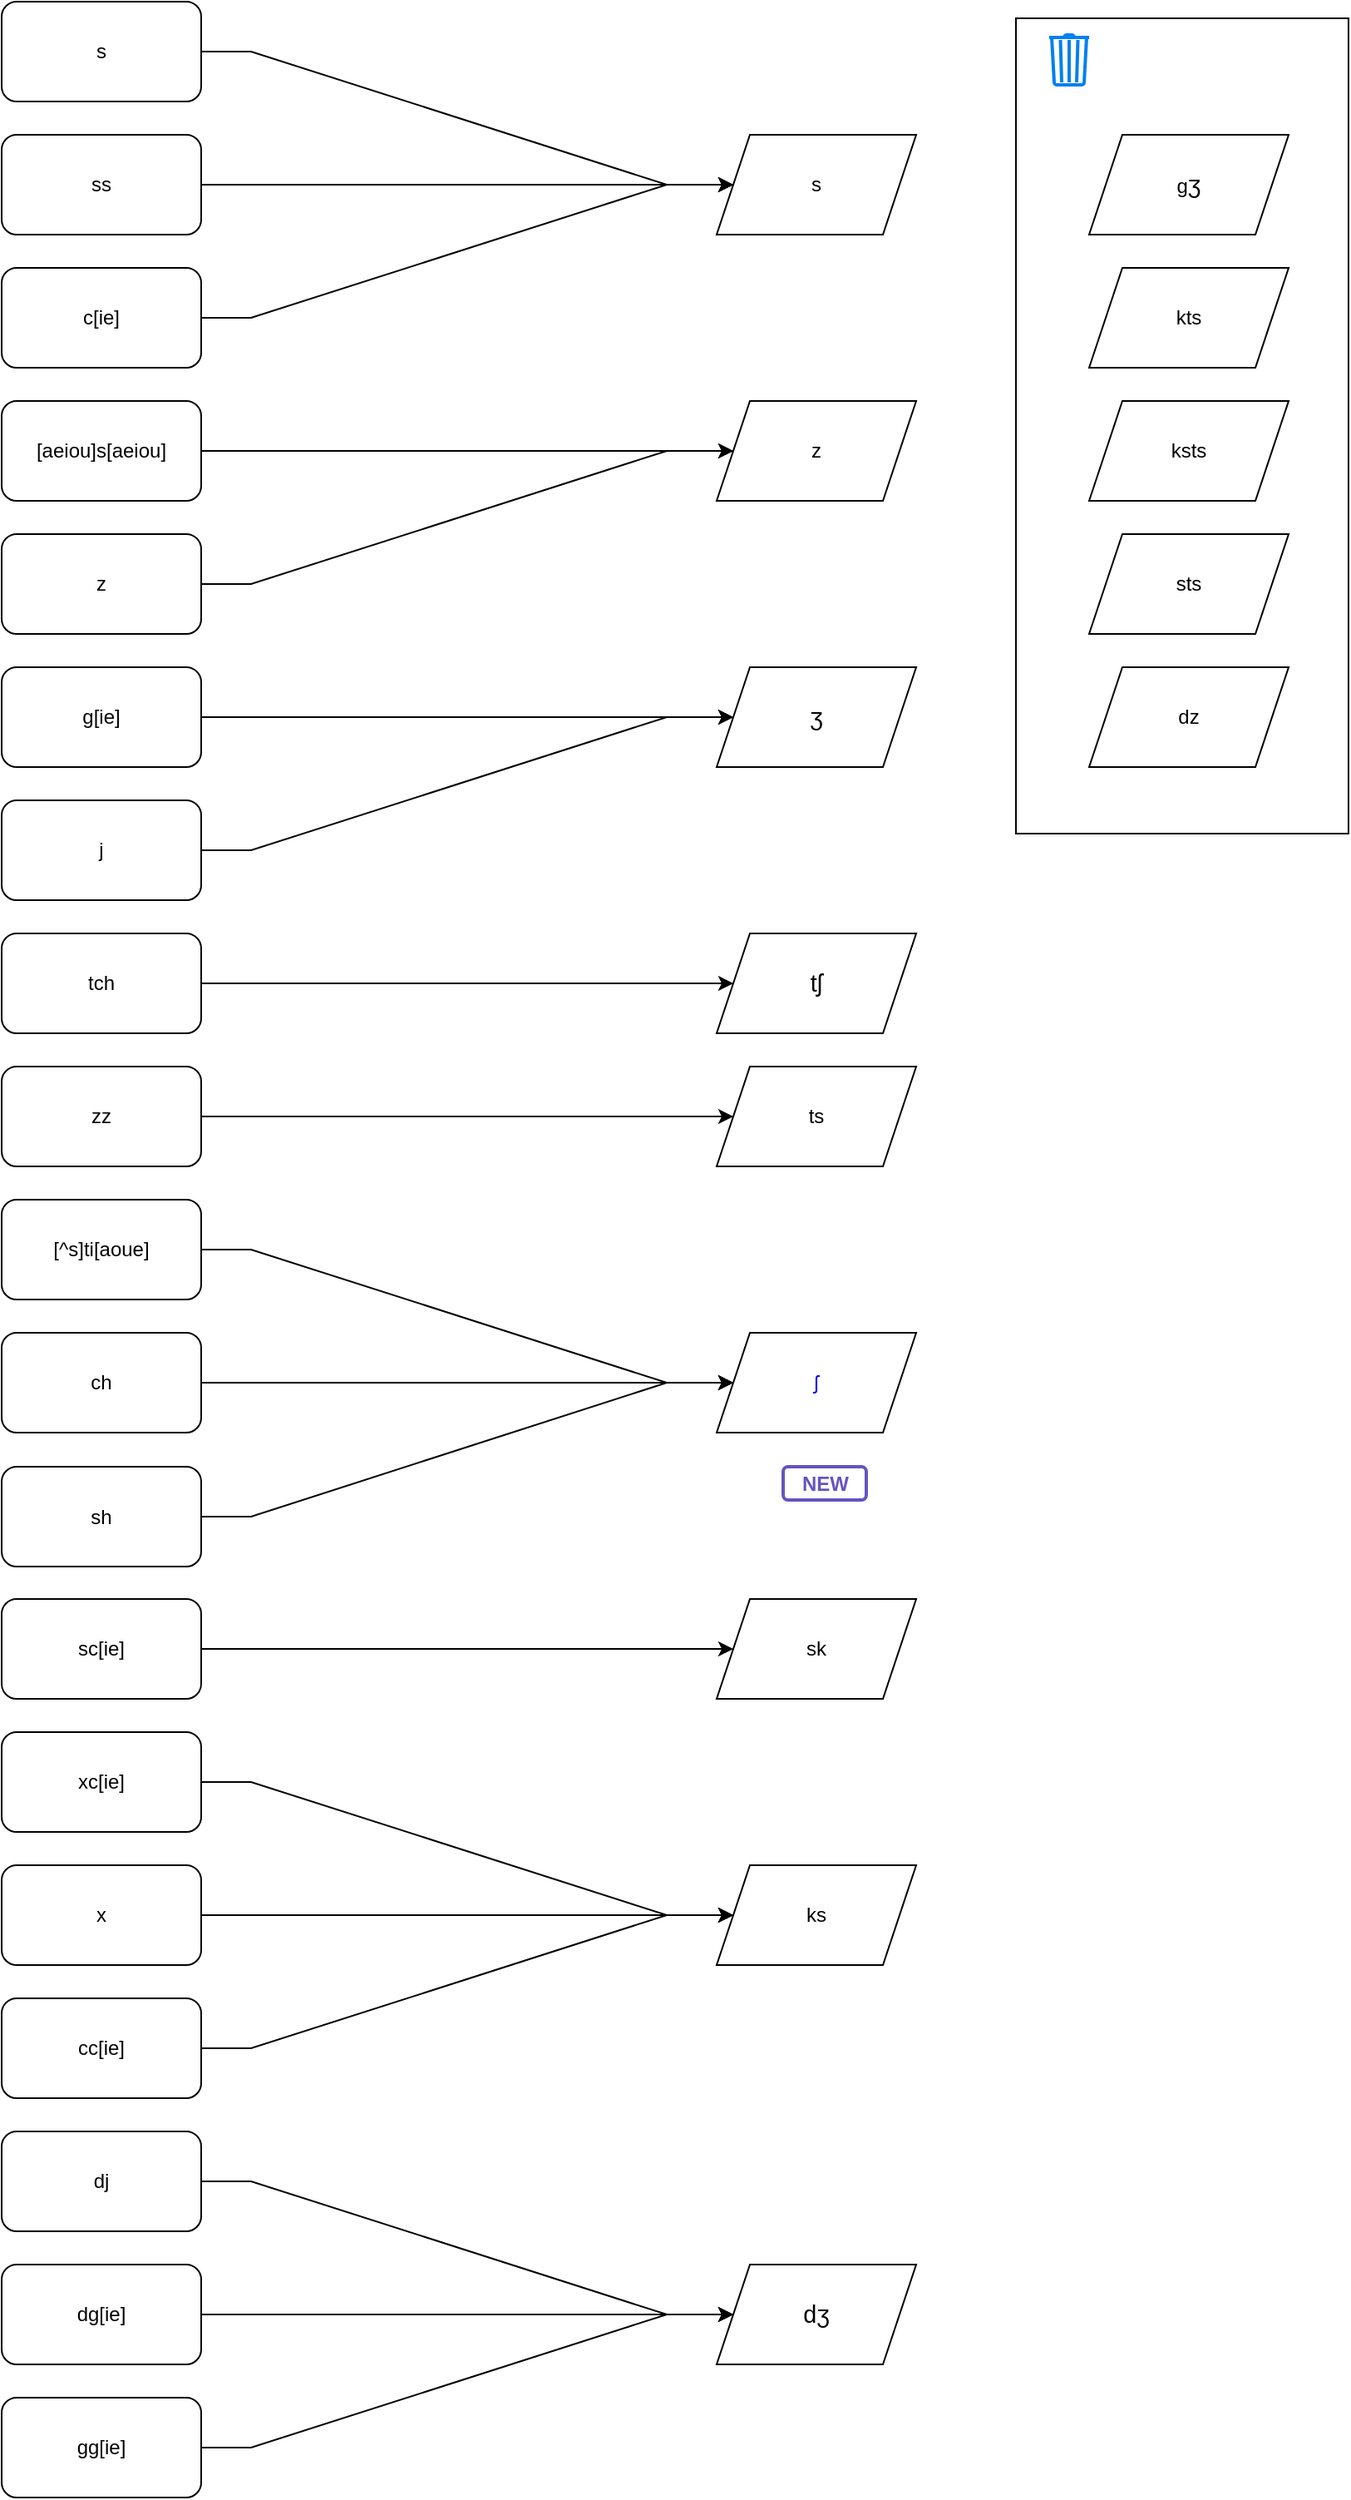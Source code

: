 <mxfile version="20.8.8" type="github">
  <diagram id="YbkainP55hzanAraKQav" name="Page-1">
    <mxGraphModel dx="1242" dy="636" grid="1" gridSize="10" guides="1" tooltips="1" connect="1" arrows="1" fold="1" page="1" pageScale="1" pageWidth="827" pageHeight="1169" math="0" shadow="0">
      <root>
        <mxCell id="0" />
        <mxCell id="1" parent="0" />
        <mxCell id="iZXNnLEXLb7nlVbUgUFV-6" value="" style="rounded=0;whiteSpace=wrap;html=1;" parent="1" vertex="1">
          <mxGeometry x="820" y="10" width="200" height="490" as="geometry" />
        </mxCell>
        <mxCell id="5fgYvhCfNTWPp-rmczzZ-32" style="edgeStyle=entityRelationEdgeStyle;rounded=0;orthogonalLoop=1;jettySize=auto;html=1;fontColor=#000000;" parent="1" source="5fgYvhCfNTWPp-rmczzZ-1" target="5fgYvhCfNTWPp-rmczzZ-3" edge="1">
          <mxGeometry relative="1" as="geometry" />
        </mxCell>
        <mxCell id="5fgYvhCfNTWPp-rmczzZ-1" value="s" style="rounded=1;whiteSpace=wrap;html=1;fontColor=#000000;" parent="1" vertex="1">
          <mxGeometry x="210" width="120" height="60" as="geometry" />
        </mxCell>
        <mxCell id="5fgYvhCfNTWPp-rmczzZ-34" style="edgeStyle=entityRelationEdgeStyle;rounded=0;orthogonalLoop=1;jettySize=auto;html=1;fontColor=#000000;" parent="1" source="5fgYvhCfNTWPp-rmczzZ-2" target="5fgYvhCfNTWPp-rmczzZ-3" edge="1">
          <mxGeometry relative="1" as="geometry" />
        </mxCell>
        <mxCell id="5fgYvhCfNTWPp-rmczzZ-2" value="ss" style="rounded=1;whiteSpace=wrap;html=1;" parent="1" vertex="1">
          <mxGeometry x="210" y="80" width="120" height="60" as="geometry" />
        </mxCell>
        <mxCell id="5fgYvhCfNTWPp-rmczzZ-3" value="s" style="shape=parallelogram;perimeter=parallelogramPerimeter;whiteSpace=wrap;html=1;fixedSize=1;" parent="1" vertex="1">
          <mxGeometry x="640" y="80" width="120" height="60" as="geometry" />
        </mxCell>
        <mxCell id="5fgYvhCfNTWPp-rmczzZ-4" value="&lt;span class=&quot;IPA&quot; lang=&quot;und-fonipa&quot;&gt;&lt;a title=&quot;Voiceless postalveolar fricative&quot; href=&quot;https://en.wikipedia.org/wiki/Voiceless_postalveolar_fricative&quot;&gt;ʃ&lt;/a&gt;&lt;/span&gt;" style="shape=parallelogram;perimeter=parallelogramPerimeter;whiteSpace=wrap;html=1;fixedSize=1;" parent="1" vertex="1">
          <mxGeometry x="640" y="800" width="120" height="60" as="geometry" />
        </mxCell>
        <mxCell id="5fgYvhCfNTWPp-rmczzZ-6" value="z" style="shape=parallelogram;perimeter=parallelogramPerimeter;whiteSpace=wrap;html=1;fixedSize=1;" parent="1" vertex="1">
          <mxGeometry x="640" y="240" width="120" height="60" as="geometry" />
        </mxCell>
        <mxCell id="5fgYvhCfNTWPp-rmczzZ-11" value="dz" style="shape=parallelogram;perimeter=parallelogramPerimeter;whiteSpace=wrap;html=1;fixedSize=1;" parent="1" vertex="1">
          <mxGeometry x="864" y="400" width="120" height="60" as="geometry" />
        </mxCell>
        <mxCell id="5fgYvhCfNTWPp-rmczzZ-12" value="ts" style="shape=parallelogram;perimeter=parallelogramPerimeter;whiteSpace=wrap;html=1;fixedSize=1;" parent="1" vertex="1">
          <mxGeometry x="640" y="640" width="120" height="60" as="geometry" />
        </mxCell>
        <mxCell id="5fgYvhCfNTWPp-rmczzZ-43" style="edgeStyle=entityRelationEdgeStyle;rounded=0;orthogonalLoop=1;jettySize=auto;html=1;fontColor=#000000;" parent="1" source="5fgYvhCfNTWPp-rmczzZ-14" target="5fgYvhCfNTWPp-rmczzZ-3" edge="1">
          <mxGeometry relative="1" as="geometry">
            <mxPoint x="650" y="490" as="targetPoint" />
          </mxGeometry>
        </mxCell>
        <mxCell id="5fgYvhCfNTWPp-rmczzZ-14" value="c[ie]" style="rounded=1;whiteSpace=wrap;html=1;" parent="1" vertex="1">
          <mxGeometry x="210" y="160" width="120" height="60" as="geometry" />
        </mxCell>
        <mxCell id="5fgYvhCfNTWPp-rmczzZ-36" style="edgeStyle=entityRelationEdgeStyle;rounded=0;orthogonalLoop=1;jettySize=auto;html=1;fontColor=#000000;" parent="1" source="5fgYvhCfNTWPp-rmczzZ-15" target="5fgYvhCfNTWPp-rmczzZ-6" edge="1">
          <mxGeometry relative="1" as="geometry" />
        </mxCell>
        <mxCell id="5fgYvhCfNTWPp-rmczzZ-15" value="z" style="rounded=1;whiteSpace=wrap;html=1;" parent="1" vertex="1">
          <mxGeometry x="210" y="320" width="120" height="60" as="geometry" />
        </mxCell>
        <mxCell id="5fgYvhCfNTWPp-rmczzZ-37" style="edgeStyle=entityRelationEdgeStyle;rounded=0;orthogonalLoop=1;jettySize=auto;html=1;fontColor=#000000;" parent="1" source="5fgYvhCfNTWPp-rmczzZ-16" target="5fgYvhCfNTWPp-rmczzZ-12" edge="1">
          <mxGeometry relative="1" as="geometry" />
        </mxCell>
        <mxCell id="5fgYvhCfNTWPp-rmczzZ-16" value="zz" style="rounded=1;whiteSpace=wrap;html=1;" parent="1" vertex="1">
          <mxGeometry x="210" y="640" width="120" height="60" as="geometry" />
        </mxCell>
        <mxCell id="5fgYvhCfNTWPp-rmczzZ-33" style="edgeStyle=entityRelationEdgeStyle;rounded=0;orthogonalLoop=1;jettySize=auto;html=1;fontColor=#000000;" parent="1" source="5fgYvhCfNTWPp-rmczzZ-17" target="5fgYvhCfNTWPp-rmczzZ-6" edge="1">
          <mxGeometry relative="1" as="geometry" />
        </mxCell>
        <mxCell id="5fgYvhCfNTWPp-rmczzZ-17" value="[aeiou]s[aeiou]" style="rounded=1;whiteSpace=wrap;html=1;" parent="1" vertex="1">
          <mxGeometry x="210" y="240" width="120" height="60" as="geometry" />
        </mxCell>
        <mxCell id="5fgYvhCfNTWPp-rmczzZ-35" style="edgeStyle=entityRelationEdgeStyle;rounded=0;orthogonalLoop=1;jettySize=auto;html=1;fontColor=#000000;" parent="1" source="5fgYvhCfNTWPp-rmczzZ-18" target="5fgYvhCfNTWPp-rmczzZ-29" edge="1">
          <mxGeometry relative="1" as="geometry" />
        </mxCell>
        <mxCell id="5fgYvhCfNTWPp-rmczzZ-18" value="g[ie]" style="rounded=1;whiteSpace=wrap;html=1;" parent="1" vertex="1">
          <mxGeometry x="210" y="400" width="120" height="60" as="geometry" />
        </mxCell>
        <mxCell id="5fgYvhCfNTWPp-rmczzZ-38" style="edgeStyle=entityRelationEdgeStyle;rounded=0;orthogonalLoop=1;jettySize=auto;html=1;fontColor=#000000;" parent="1" source="5fgYvhCfNTWPp-rmczzZ-19" target="5fgYvhCfNTWPp-rmczzZ-4" edge="1">
          <mxGeometry relative="1" as="geometry" />
        </mxCell>
        <mxCell id="5fgYvhCfNTWPp-rmczzZ-19" value="ch" style="rounded=1;whiteSpace=wrap;html=1;fontColor=#000000;" parent="1" vertex="1">
          <mxGeometry x="210" y="800" width="120" height="60" as="geometry" />
        </mxCell>
        <mxCell id="5fgYvhCfNTWPp-rmczzZ-39" style="edgeStyle=entityRelationEdgeStyle;rounded=0;orthogonalLoop=1;jettySize=auto;html=1;fontColor=#000000;" parent="1" source="5fgYvhCfNTWPp-rmczzZ-20" target="5fgYvhCfNTWPp-rmczzZ-29" edge="1">
          <mxGeometry relative="1" as="geometry" />
        </mxCell>
        <mxCell id="5fgYvhCfNTWPp-rmczzZ-20" value="j" style="rounded=1;whiteSpace=wrap;html=1;fontColor=#000000;" parent="1" vertex="1">
          <mxGeometry x="210" y="480" width="120" height="60" as="geometry" />
        </mxCell>
        <mxCell id="5fgYvhCfNTWPp-rmczzZ-42" style="edgeStyle=entityRelationEdgeStyle;rounded=0;orthogonalLoop=1;jettySize=auto;html=1;fontColor=#000000;" parent="1" source="5fgYvhCfNTWPp-rmczzZ-23" target="5fgYvhCfNTWPp-rmczzZ-4" edge="1">
          <mxGeometry relative="1" as="geometry">
            <mxPoint x="650" y="725.5" as="targetPoint" />
          </mxGeometry>
        </mxCell>
        <mxCell id="5fgYvhCfNTWPp-rmczzZ-23" value="[^s]ti[aoue]" style="rounded=1;whiteSpace=wrap;html=1;fontColor=#000000;" parent="1" vertex="1">
          <mxGeometry x="210" y="720" width="120" height="60" as="geometry" />
        </mxCell>
        <mxCell id="5fgYvhCfNTWPp-rmczzZ-24" value="sts" style="shape=parallelogram;perimeter=parallelogramPerimeter;whiteSpace=wrap;html=1;fixedSize=1;fontColor=#000000;" parent="1" vertex="1">
          <mxGeometry x="864" y="320" width="120" height="60" as="geometry" />
        </mxCell>
        <mxCell id="5fgYvhCfNTWPp-rmczzZ-40" style="edgeStyle=entityRelationEdgeStyle;rounded=0;orthogonalLoop=1;jettySize=auto;html=1;fontColor=#000000;" parent="1" source="5fgYvhCfNTWPp-rmczzZ-25" target="iZXNnLEXLb7nlVbUgUFV-4" edge="1">
          <mxGeometry relative="1" as="geometry">
            <mxPoint x="630" y="960" as="targetPoint" />
          </mxGeometry>
        </mxCell>
        <mxCell id="5fgYvhCfNTWPp-rmczzZ-25" value="sc[ie]" style="rounded=1;whiteSpace=wrap;html=1;fontColor=#000000;" parent="1" vertex="1">
          <mxGeometry x="210" y="960" width="120" height="60" as="geometry" />
        </mxCell>
        <mxCell id="5fgYvhCfNTWPp-rmczzZ-41" style="edgeStyle=entityRelationEdgeStyle;rounded=0;orthogonalLoop=1;jettySize=auto;html=1;fontColor=#000000;" parent="1" source="5fgYvhCfNTWPp-rmczzZ-26" target="HDc2UItaf2_tcFTCwjuI-39" edge="1">
          <mxGeometry relative="1" as="geometry" />
        </mxCell>
        <mxCell id="5fgYvhCfNTWPp-rmczzZ-26" value="xc[ie]" style="rounded=1;whiteSpace=wrap;html=1;fontColor=#000000;" parent="1" vertex="1">
          <mxGeometry x="210" y="1040" width="120" height="60" as="geometry" />
        </mxCell>
        <mxCell id="5fgYvhCfNTWPp-rmczzZ-27" value="ksts" style="shape=parallelogram;perimeter=parallelogramPerimeter;whiteSpace=wrap;html=1;fixedSize=1;fontColor=#000000;" parent="1" vertex="1">
          <mxGeometry x="864" y="240" width="120" height="60" as="geometry" />
        </mxCell>
        <mxCell id="5fgYvhCfNTWPp-rmczzZ-29" value="&lt;span style=&quot;font-size: 120%;&quot;&gt;&lt;span class=&quot;IPA&quot; title=&quot;Representation in the International Phonetic Alphabet (IPA)&quot; lang=&quot;und-Latn-fonipa&quot;&gt;ʒ&lt;/span&gt;&lt;/span&gt;" style="shape=parallelogram;perimeter=parallelogramPerimeter;whiteSpace=wrap;html=1;fixedSize=1;" parent="1" vertex="1">
          <mxGeometry x="640" y="400" width="120" height="60" as="geometry" />
        </mxCell>
        <mxCell id="HDc2UItaf2_tcFTCwjuI-8" value="&lt;span style=&quot;font-size: 120%;&quot;&gt;&lt;span class=&quot;IPA&quot; title=&quot;Representation in the International Phonetic Alphabet (IPA)&quot; lang=&quot;und-Latn-fonipa&quot;&gt;tʃ&lt;/span&gt;&lt;/span&gt;" style="shape=parallelogram;perimeter=parallelogramPerimeter;whiteSpace=wrap;html=1;fixedSize=1;" parent="1" vertex="1">
          <mxGeometry x="640" y="560" width="120" height="60" as="geometry" />
        </mxCell>
        <mxCell id="HDc2UItaf2_tcFTCwjuI-9" value="&lt;span style=&quot;font-size: 120%;&quot;&gt;&lt;span class=&quot;IPA&quot; title=&quot;Representation in the International Phonetic Alphabet (IPA)&quot; lang=&quot;und-Latn-fonipa&quot;&gt;dʒ&lt;/span&gt;&lt;/span&gt;" style="shape=parallelogram;perimeter=parallelogramPerimeter;whiteSpace=wrap;html=1;fixedSize=1;" parent="1" vertex="1">
          <mxGeometry x="640" y="1360" width="120" height="60" as="geometry" />
        </mxCell>
        <mxCell id="HDc2UItaf2_tcFTCwjuI-35" style="edgeStyle=entityRelationEdgeStyle;rounded=0;orthogonalLoop=1;jettySize=auto;html=1;fontColor=#000000;" parent="1" source="HDc2UItaf2_tcFTCwjuI-36" target="HDc2UItaf2_tcFTCwjuI-8" edge="1">
          <mxGeometry relative="1" as="geometry" />
        </mxCell>
        <mxCell id="HDc2UItaf2_tcFTCwjuI-36" value="tch" style="rounded=1;whiteSpace=wrap;html=1;fontColor=#000000;" parent="1" vertex="1">
          <mxGeometry x="210" y="560" width="120" height="60" as="geometry" />
        </mxCell>
        <mxCell id="HDc2UItaf2_tcFTCwjuI-37" style="edgeStyle=entityRelationEdgeStyle;rounded=0;orthogonalLoop=1;jettySize=auto;html=1;fontColor=#000000;" parent="1" source="HDc2UItaf2_tcFTCwjuI-38" target="HDc2UItaf2_tcFTCwjuI-39" edge="1">
          <mxGeometry relative="1" as="geometry" />
        </mxCell>
        <mxCell id="HDc2UItaf2_tcFTCwjuI-38" value="x" style="rounded=1;whiteSpace=wrap;html=1;fontColor=#000000;" parent="1" vertex="1">
          <mxGeometry x="210" y="1120" width="120" height="60" as="geometry" />
        </mxCell>
        <mxCell id="HDc2UItaf2_tcFTCwjuI-39" value="ks" style="shape=parallelogram;perimeter=parallelogramPerimeter;whiteSpace=wrap;html=1;fixedSize=1;" parent="1" vertex="1">
          <mxGeometry x="640" y="1120" width="120" height="60" as="geometry" />
        </mxCell>
        <mxCell id="HDc2UItaf2_tcFTCwjuI-40" style="edgeStyle=entityRelationEdgeStyle;rounded=0;orthogonalLoop=1;jettySize=auto;html=1;fontColor=#000000;" parent="1" source="HDc2UItaf2_tcFTCwjuI-41" target="HDc2UItaf2_tcFTCwjuI-9" edge="1">
          <mxGeometry relative="1" as="geometry" />
        </mxCell>
        <mxCell id="HDc2UItaf2_tcFTCwjuI-41" value="dj" style="rounded=1;whiteSpace=wrap;html=1;fontColor=#000000;" parent="1" vertex="1">
          <mxGeometry x="210" y="1280" width="120" height="60" as="geometry" />
        </mxCell>
        <mxCell id="HDc2UItaf2_tcFTCwjuI-42" style="edgeStyle=entityRelationEdgeStyle;rounded=0;orthogonalLoop=1;jettySize=auto;html=1;fontColor=#000000;" parent="1" source="HDc2UItaf2_tcFTCwjuI-43" target="HDc2UItaf2_tcFTCwjuI-9" edge="1">
          <mxGeometry relative="1" as="geometry" />
        </mxCell>
        <mxCell id="HDc2UItaf2_tcFTCwjuI-43" value="dg[ie]" style="rounded=1;whiteSpace=wrap;html=1;fontColor=#000000;" parent="1" vertex="1">
          <mxGeometry x="210" y="1360" width="120" height="60" as="geometry" />
        </mxCell>
        <mxCell id="HDc2UItaf2_tcFTCwjuI-44" style="edgeStyle=entityRelationEdgeStyle;rounded=0;orthogonalLoop=1;jettySize=auto;html=1;fontColor=#000000;" parent="1" source="HDc2UItaf2_tcFTCwjuI-45" target="5fgYvhCfNTWPp-rmczzZ-4" edge="1">
          <mxGeometry relative="1" as="geometry">
            <mxPoint x="650" y="1470" as="targetPoint" />
          </mxGeometry>
        </mxCell>
        <mxCell id="HDc2UItaf2_tcFTCwjuI-45" value="sh" style="rounded=1;whiteSpace=wrap;html=1;fontColor=#000000;" parent="1" vertex="1">
          <mxGeometry x="210" y="880.5" width="120" height="60" as="geometry" />
        </mxCell>
        <mxCell id="HDc2UItaf2_tcFTCwjuI-46" style="edgeStyle=entityRelationEdgeStyle;rounded=0;orthogonalLoop=1;jettySize=auto;html=1;fontColor=#000000;" parent="1" source="HDc2UItaf2_tcFTCwjuI-47" target="HDc2UItaf2_tcFTCwjuI-39" edge="1">
          <mxGeometry relative="1" as="geometry" />
        </mxCell>
        <mxCell id="HDc2UItaf2_tcFTCwjuI-47" value="cc[ie]" style="rounded=1;whiteSpace=wrap;html=1;fontColor=#000000;" parent="1" vertex="1">
          <mxGeometry x="210" y="1200" width="120" height="60" as="geometry" />
        </mxCell>
        <mxCell id="HDc2UItaf2_tcFTCwjuI-48" value="kts" style="shape=parallelogram;perimeter=parallelogramPerimeter;whiteSpace=wrap;html=1;fixedSize=1;fontColor=#000000;" parent="1" vertex="1">
          <mxGeometry x="864" y="160" width="120" height="60" as="geometry" />
        </mxCell>
        <mxCell id="HDc2UItaf2_tcFTCwjuI-49" style="edgeStyle=entityRelationEdgeStyle;rounded=0;orthogonalLoop=1;jettySize=auto;html=1;fontColor=#000000;" parent="1" source="HDc2UItaf2_tcFTCwjuI-50" target="HDc2UItaf2_tcFTCwjuI-9" edge="1">
          <mxGeometry relative="1" as="geometry" />
        </mxCell>
        <mxCell id="HDc2UItaf2_tcFTCwjuI-50" value="gg[ie]" style="rounded=1;whiteSpace=wrap;html=1;fontColor=#000000;" parent="1" vertex="1">
          <mxGeometry x="210" y="1440" width="120" height="60" as="geometry" />
        </mxCell>
        <mxCell id="HDc2UItaf2_tcFTCwjuI-51" value="g&lt;span style=&quot;font-size: 120%;&quot;&gt;&lt;span class=&quot;IPA&quot; title=&quot;Representation in the International Phonetic Alphabet (IPA)&quot; lang=&quot;und-Latn-fonipa&quot;&gt;ʒ&lt;/span&gt;&lt;/span&gt;" style="shape=parallelogram;perimeter=parallelogramPerimeter;whiteSpace=wrap;html=1;fixedSize=1;fontColor=#000000;" parent="1" vertex="1">
          <mxGeometry x="864" y="80" width="120" height="60" as="geometry" />
        </mxCell>
        <mxCell id="iZXNnLEXLb7nlVbUgUFV-4" value="sk" style="shape=parallelogram;perimeter=parallelogramPerimeter;whiteSpace=wrap;html=1;fixedSize=1;" parent="1" vertex="1">
          <mxGeometry x="640" y="960" width="120" height="60" as="geometry" />
        </mxCell>
        <mxCell id="iZXNnLEXLb7nlVbUgUFV-5" value="" style="html=1;verticalLabelPosition=bottom;align=center;labelBackgroundColor=#ffffff;verticalAlign=top;strokeWidth=2;strokeColor=#0080F0;shadow=0;dashed=0;shape=mxgraph.ios7.icons.trashcan;" parent="1" vertex="1">
          <mxGeometry x="840" y="20" width="24" height="30" as="geometry" />
        </mxCell>
        <mxCell id="GTz973H2v1kcNFxzBQoP-1" value="" style="shape=image;html=1;verticalAlign=top;verticalLabelPosition=bottom;labelBackgroundColor=#ffffff;imageAspect=0;aspect=fixed;image=https://cdn1.iconfinder.com/data/icons/bootstrap/16/braces-asterisk-128.png" parent="1" vertex="1">
          <mxGeometry x="370" y="430" width="128" height="128" as="geometry" />
        </mxCell>
        <mxCell id="GTz973H2v1kcNFxzBQoP-4" value="NEW" style="dashed=0;html=1;rounded=1;strokeColor=#6554C0;fontSize=12;align=center;fontStyle=1;strokeWidth=2;fontColor=#6554C0" parent="1" vertex="1">
          <mxGeometry x="680" y="880.5" width="50" height="20" as="geometry" />
        </mxCell>
      </root>
    </mxGraphModel>
  </diagram>
</mxfile>

